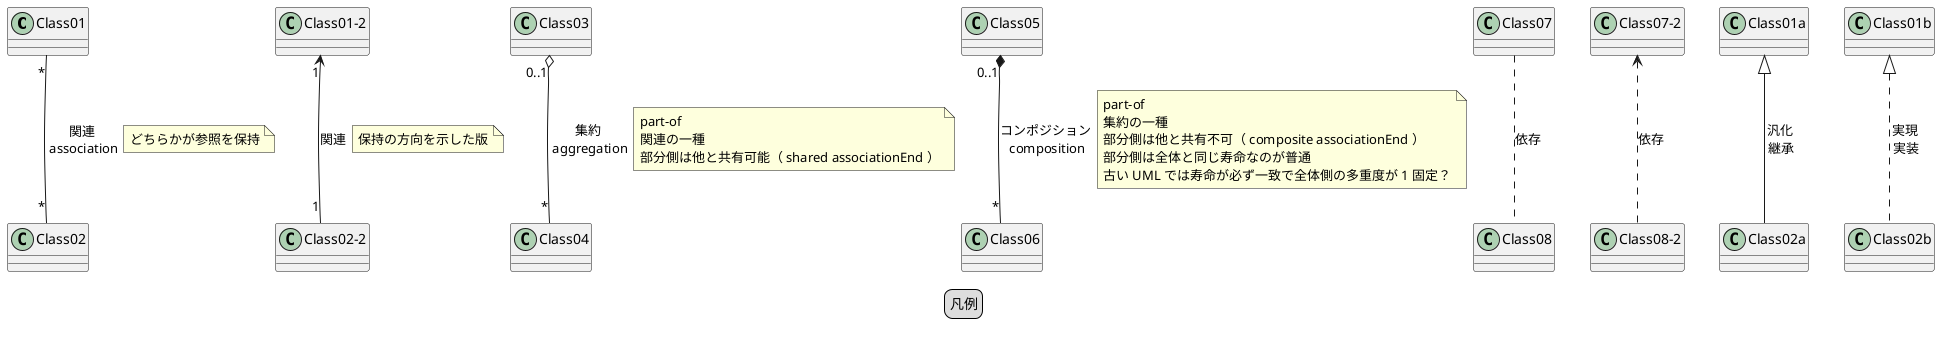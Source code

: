 @startuml
/'
"Class01" <|-- "Class02"
"Class03" *-- "Class04"
"Class05" o-- "Class06"
"Class07" .. "Class08"
"Class09" -- "Class10"
'/
legend
凡例
endlegend

"Class01" "*" -- "*" "Class02" : "関連\n association"
note right on link
どちらかが参照を保持
end note

"Class01-2" "1" <-- "1" "Class02-2" : "関連"
note right on link
保持の方向を示した版
end note

"Class03" "0..1" o-- "*" "Class04" : "集約\n aggregation"
note right on link
part-of
関連の一種
部分側は他と共有可能（ shared associationEnd ）
end note

"Class05" "0..1" *-- "*" "Class06" : "コンポジション\n composition"
note right on link
part-of
集約の一種
部分側は他と共有不可（ composite associationEnd ）
部分側は全体と同じ寿命なのが普通
古い UML では寿命が必ず一致で全体側の多重度が 1 固定？
end note

"Class07" .. "Class08" : "依存"
"Class07-2" <.. "Class08-2" : "依存"
"Class01a" <|-- "Class02a" : "汎化\n 継承"
"Class01b" <|.. "Class02b" : "実現\n 実装"



@enduml
